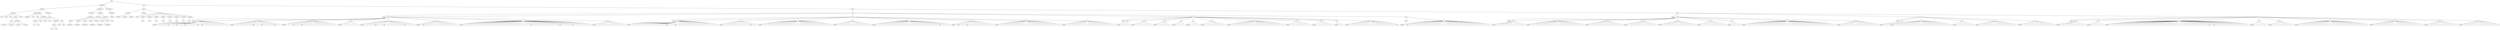 graph Tree {
	"t0" [label = "TEI"];
	"t1" [label = "teiHeader"];
	"t2" [label = "fileDesc"];
	"t3" [label = "titleStmt"];
	"t4" [label = "title"];
	"t5" [label = "title"];
	"t6" [label = "title"];
	"t7" [label = "author"];
	"t8" [label = "idno"];
	"t9" [label = "persName"];
	"t10" [label = "forename"];
	"t11" [label = "forename"];
	"t12" [label = "nameLink"];
	"t13" [label = "surname"];
	"t14" [label = "editor"];
	"t15" [label = "publicationStmt"];
	"t16" [label = "publisher"];
	"t17" [label = "idno"];
	"t18" [label = "idno"];
	"t19" [label = "availability"];
	"t20" [label = "licence"];
	"t21" [label = "ab"];
	"t22" [label = "ref"];
	"t23" [label = "sourceDesc"];
	"t24" [label = "bibl"];
	"t25" [label = "name"];
	"t26" [label = "idno"];
	"t27" [label = "idno"];
	"t28" [label = "availability"];
	"t29" [label = "licence"];
	"t30" [label = "ab"];
	"t31" [label = "ref"];
	"t32" [label = "bibl"];
	"t33" [label = "date"];
	"t34" [label = "idno"];
	"t35" [label = "profileDesc"];
	"t36" [label = "particDesc"];
	"t37" [label = "listPerson"];
	"t38" [label = "person"];
	"t39" [label = "persName"];
	"t40" [label = "person"];
	"t41" [label = "persName"];
	"t42" [label = "person"];
	"t43" [label = "persName"];
	"t44" [label = "person"];
	"t45" [label = "persName"];
	"t46" [label = "person"];
	"t47" [label = "persName"];
	"t48" [label = "person"];
	"t49" [label = "persName"];
	"t50" [label = "textClass"];
	"t51" [label = "keywords"];
	"t52" [label = "term"];
	"t53" [label = "term"];
	"t54" [label = "classCode"];
	"t55" [label = "revisionDesc"];
	"t56" [label = "listChange"];
	"t57" [label = "change"];
	"t58" [label = "text"];
	"t59" [label = "front"];
	"t60" [label = "docTitle"];
	"t61" [label = "titlePart"];
	"t62" [label = "titlePart"];
	"t63" [label = "titlePart"];
	"t64" [label = "docDate"];
	"t65" [label = "castList"];
	"t66" [label = "head"];
	"t67" [label = "castItem"];
	"t68" [label = "role"];
	"t69" [label = "castItem"];
	"t70" [label = "role"];
	"t71" [label = "castItem"];
	"t72" [label = "role"];
	"t73" [label = "castItem"];
	"t74" [label = "role"];
	"t75" [label = "castItem"];
	"t76" [label = "role"];
	"t77" [label = "castItem"];
	"t78" [label = "role"];
	"t79" [label = "castItem"];
	"t80" [label = "role"];
	"t81" [label = "castItem"];
	"t82" [label = "role"];
	"t83" [label = "body"];
	"t84" [label = "div"];
	"t85" [label = "head"];
	"t86" [label = "div"];
	"t87" [label = "head"];
	"t88" [label = "sp"];
	"t89" [label = "speaker"];
	"t90" [label = "l"];
	"t91" [label = "l"];
	"t92" [label = "note"];
	"t93" [label = "l"];
	"t94" [label = "note"];
	"t95" [label = "l"];
	"t96" [label = "note"];
	"t97" [label = "l"];
	"t98" [label = "l"];
	"t99" [label = "note"];
	"t100" [label = "note"];
	"t101" [label = "l"];
	"t102" [label = "l"];
	"t103" [label = "l"];
	"t104" [label = "l"];
	"t105" [label = "l"];
	"t106" [label = "l"];
	"t107" [label = "sp"];
	"t108" [label = "speaker"];
	"t109" [label = "l"];
	"t110" [label = "l"];
	"t111" [label = "l"];
	"t112" [label = "l"];
	"t113" [label = "note"];
	"t114" [label = "l"];
	"t115" [label = "note"];
	"t116" [label = "l"];
	"t117" [label = "l"];
	"t118" [label = "note"];
	"t119" [label = "l"];
	"t120" [label = "sp"];
	"t121" [label = "speaker"];
	"t122" [label = "l"];
	"t123" [label = "note"];
	"t124" [label = "l"];
	"t125" [label = "note"];
	"t126" [label = "l"];
	"t127" [label = "l"];
	"t128" [label = "l"];
	"t129" [label = "l"];
	"t130" [label = "l"];
	"t131" [label = "l"];
	"t132" [label = "l"];
	"t133" [label = "l"];
	"t134" [label = "sp"];
	"t135" [label = "speaker"];
	"t136" [label = "l"];
	"t137" [label = "l"];
	"t138" [label = "l"];
	"t139" [label = "l"];
	"t140" [label = "sp"];
	"t141" [label = "speaker"];
	"t142" [label = "l"];
	"t143" [label = "l"];
	"t144" [label = "note"];
	"t145" [label = "l"];
	"t146" [label = "note"];
	"t147" [label = "l"];
	"t148" [label = "l"];
	"t149" [label = "l"];
	"t150" [label = "l"];
	"t151" [label = "note"];
	"t152" [label = "l"];
	"t153" [label = "l"];
	"t154" [label = "sp"];
	"t155" [label = "speaker"];
	"t156" [label = "note"];
	"t157" [label = "l"];
	"t158" [label = "l"];
	"t159" [label = "l"];
	"t160" [label = "l"];
	"t161" [label = "l"];
	"t162" [label = "l"];
	"t163" [label = "l"];
	"t164" [label = "l"];
	"t165" [label = "sp"];
	"t166" [label = "speaker"];
	"t167" [label = "l"];
	"t168" [label = "l"];
	"t169" [label = "l"];
	"t170" [label = "l"];
	"t171" [label = "l"];
	"t172" [label = "l"];
	"t173" [label = "l"];
	"t174" [label = "l"];
	"t175" [label = "l"];
	"t176" [label = "l"];
	"t177" [label = "l"];
	"t178" [label = "l"];
	"t179" [label = "l"];
	"t180" [label = "l"];
	"t181" [label = "l"];
	"t182" [label = "l"];
	"t183" [label = "note"];
	"t184" [label = "l"];
	"t185" [label = "l"];
	"t186" [label = "l"];
	"t187" [label = "l"];
	"t188" [label = "l"];
	"t189" [label = "l"];
	"t190" [label = "note"];
	"t191" [label = "l"];
	"t192" [label = "l"];
	"t193" [label = "note"];
	"t194" [label = "l"];
	"t195" [label = "l"];
	"t196" [label = "l"];
	"t197" [label = "l"];
	"t198" [label = "sp"];
	"t199" [label = "speaker"];
	"t200" [label = "l"];
	"t201" [label = "l"];
	"t202" [label = "l"];
	"t203" [label = "l"];
	"t204" [label = "l"];
	"t205" [label = "l"];
	"t206" [label = "l"];
	"t207" [label = "div"];
	"t208" [label = "head"];
	"t209" [label = "sp"];
	"t210" [label = "speaker"];
	"t211" [label = "l"];
	"t212" [label = "l"];
	"t213" [label = "l"];
	"t214" [label = "l"];
	"t215" [label = "l"];
	"t216" [label = "l"];
	"t217" [label = "l"];
	"t218" [label = "l"];
	"t219" [label = "stage"];
	"t220" [label = "l"];
	"t221" [label = "note"];
	"t222" [label = "l"];
	"t223" [label = "l"];
	"t224" [label = "l"];
	"t225" [label = "l"];
	"t226" [label = "l"];
	"t227" [label = "l"];
	"t228" [label = "l"];
	"t229" [label = "l"];
	"t230" [label = "l"];
	"t231" [label = "l"];
	"t232" [label = "sp"];
	"t233" [label = "speaker"];
	"t234" [label = "l"];
	"t235" [label = "l"];
	"t236" [label = "l"];
	"t237" [label = "l"];
	"t238" [label = "l"];
	"t239" [label = "l"];
	"t240" [label = "note"];
	"t241" [label = "l"];
	"t242" [label = "sp"];
	"t243" [label = "speaker"];
	"t244" [label = "l"];
	"t245" [label = "l"];
	"t246" [label = "l"];
	"t247" [label = "l"];
	"t248" [label = "l"];
	"t249" [label = "l"];
	"t250" [label = "l"];
	"t251" [label = "l"];
	"t252" [label = "l"];
	"t253" [label = "l"];
	"t254" [label = "l"];
	"t255" [label = "l"];
	"t256" [label = "l"];
	"t257" [label = "l"];
	"t258" [label = "l"];
	"t259" [label = "l"];
	"t260" [label = "l"];
	"t261" [label = "sp"];
	"t262" [label = "speaker"];
	"t263" [label = "l"];
	"t264" [label = "l"];
	"t265" [label = "l"];
	"t266" [label = "l"];
	"t267" [label = "l"];
	"t268" [label = "l"];
	"t269" [label = "l"];
	"t270" [label = "l"];
	"t271" [label = "sp"];
	"t272" [label = "speaker"];
	"t273" [label = "l"];
	"t274" [label = "l"];
	"t275" [label = "l"];
	"t276" [label = "l"];
	"t277" [label = "l"];
	"t278" [label = "l"];
	"t279" [label = "l"];
	"t280" [label = "l"];
	"t281" [label = "l"];
	"t282" [label = "l"];
	"t283" [label = "l"];
	"t284" [label = "l"];
	"t285" [label = "l"];
	"t286" [label = "l"];
	"t287" [label = "l"];
	"t288" [label = "note"];
	"t289" [label = "l"];
	"t290" [label = "l"];
	"t291" [label = "sp"];
	"t292" [label = "speaker"];
	"t293" [label = "note"];
	"t294" [label = "l"];
	"t295" [label = "note"];
	"t296" [label = "l"];
	"t297" [label = "l"];
	"t298" [label = "l"];
	"t299" [label = "l"];
	"t300" [label = "l"];
	"t301" [label = "l"];
	"t302" [label = "sp"];
	"t303" [label = "speaker"];
	"t304" [label = "l"];
	"t305" [label = "l"];
	"t306" [label = "l"];
	"t307" [label = "l"];
	"t308" [label = "l"];
	"t309" [label = "l"];
	"t310" [label = "l"];
	"t311" [label = "l"];
	"t312" [label = "l"];
	"t313" [label = "l"];
	"t314" [label = "l"];
	"t315" [label = "l"];
	"t316" [label = "l"];
	"t317" [label = "l"];
	"t318" [label = "l"];
	"t319" [label = "sp"];
	"t320" [label = "speaker"];
	"t321" [label = "l"];
	"t322" [label = "l"];
	"t323" [label = "l"];
	"t324" [label = "l"];
	"t325" [label = "l"];
	"t326" [label = "l"];
	"t327" [label = "l"];
	"t328" [label = "l"];
	"t329" [label = "l"];
	"t330" [label = "l"];
	"t331" [label = "l"];
	"t332" [label = "l"];
	"t333" [label = "div"];
	"t334" [label = "head"];
	"t335" [label = "sp"];
	"t336" [label = "speaker"];
	"t337" [label = "l"];
	"t338" [label = "l"];
	"t339" [label = "sp"];
	"t340" [label = "speaker"];
	"t341" [label = "l"];
	"t342" [label = "l"];
	"t343" [label = "l"];
	"t344" [label = "l"];
	"t345" [label = "sp"];
	"t346" [label = "speaker"];
	"t347" [label = "l"];
	"t348" [label = "l"];
	"t349" [label = "l"];
	"t350" [label = "sp"];
	"t351" [label = "speaker"];
	"t352" [label = "l"];
	"t353" [label = "l"];
	"t354" [label = "sp"];
	"t355" [label = "speaker"];
	"t356" [label = "l"];
	"t357" [label = "l"];
	"t358" [label = "sp"];
	"t359" [label = "speaker"];
	"t360" [label = "l"];
	"t361" [label = "l"];
	"t362" [label = "l"];
	"t363" [label = "l"];
	"t364" [label = "l"];
	"t365" [label = "sp"];
	"t366" [label = "speaker"];
	"t367" [label = "l"];
	"t368" [label = "l"];
	"t369" [label = "l"];
	"t370" [label = "l"];
	"t371" [label = "l"];
	"t372" [label = "l"];
	"t373" [label = "l"];
	"t374" [label = "l"];
	"t375" [label = "l"];
	"t376" [label = "l"];
	"t377" [label = "l"];
	"t378" [label = "l"];
	"t379" [label = "l"];
	"t380" [label = "sp"];
	"t381" [label = "speaker"];
	"t382" [label = "l"];
	"t383" [label = "l"];
	"t384" [label = "l"];
	"t385" [label = "l"];
	"t386" [label = "l"];
	"t387" [label = "sp"];
	"t388" [label = "speaker"];
	"t389" [label = "l"];
	"t390" [label = "l"];
	"t391" [label = "l"];
	"t392" [label = "l"];
	"t393" [label = "sp"];
	"t394" [label = "speaker"];
	"t395" [label = "l"];
	"t396" [label = "sp"];
	"t397" [label = "speaker"];
	"t398" [label = "l"];
	"t399" [label = "l"];
	"t400" [label = "l"];
	"t401" [label = "l"];
	"t402" [label = "l"];
	"t403" [label = "l"];
	"t404" [label = "l"];
	"t405" [label = "l"];
	"t406" [label = "l"];
	"t407" [label = "l"];
	"t408" [label = "l"];
	"t409" [label = "note"];
	"t410" [label = "div"];
	"t411" [label = "head"];
	"t412" [label = "sp"];
	"t413" [label = "speaker"];
	"t414" [label = "note"];
	"t415" [label = "l"];
	"t416" [label = "l"];
	"t417" [label = "l"];
	"t418" [label = "l"];
	"t419" [label = "l"];
	"t420" [label = "l"];
	"t421" [label = "l"];
	"t422" [label = "l"];
	"t423" [label = "l"];
	"t424" [label = "l"];
	"t425" [label = "l"];
	"t426" [label = "l"];
	"t427" [label = "l"];
	"t428" [label = "l"];
	"t429" [label = "l"];
	"t430" [label = "l"];
	"t431" [label = "l"];
	"t432" [label = "l"];
	"t433" [label = "l"];
	"t434" [label = "l"];
	"t435" [label = "div"];
	"t436" [label = "head"];
	"t437" [label = "div"];
	"t438" [label = "head"];
	"t439" [label = "sp"];
	"t440" [label = "speaker"];
	"t441" [label = "l"];
	"t442" [label = "l"];
	"t443" [label = "l"];
	"t444" [label = "l"];
	"t445" [label = "l"];
	"t446" [label = "l"];
	"t447" [label = "l"];
	"t448" [label = "sp"];
	"t449" [label = "speaker"];
	"t450" [label = "l"];
	"t451" [label = "l"];
	"t452" [label = "l"];
	"t453" [label = "l"];
	"t454" [label = "l"];
	"t455" [label = "l"];
	"t456" [label = "l"];
	"t457" [label = "l"];
	"t458" [label = "l"];
	"t459" [label = "l"];
	"t460" [label = "l"];
	"t461" [label = "l"];
	"t462" [label = "l"];
	"t463" [label = "sp"];
	"t464" [label = "speaker"];
	"t465" [label = "l"];
	"t466" [label = "l"];
	"t467" [label = "l"];
	"t468" [label = "l"];
	"t469" [label = "l"];
	"t470" [label = "l"];
	"t471" [label = "l"];
	"t472" [label = "l"];
	"t473" [label = "sp"];
	"t474" [label = "speaker"];
	"t475" [label = "l"];
	"t476" [label = "l"];
	"t477" [label = "l"];
	"t478" [label = "l"];
	"t479" [label = "l"];
	"t480" [label = "l"];
	"t481" [label = "l"];
	"t482" [label = "sp"];
	"t483" [label = "speaker"];
	"t484" [label = "l"];
	"t485" [label = "l"];
	"t486" [label = "l"];
	"t487" [label = "l"];
	"t488" [label = "l"];
	"t489" [label = "l"];
	"t490" [label = "l"];
	"t491" [label = "l"];
	"t492" [label = "sp"];
	"t493" [label = "speaker"];
	"t494" [label = "l"];
	"t495" [label = "l"];
	"t496" [label = "l"];
	"t497" [label = "l"];
	"t498" [label = "l"];
	"t499" [label = "l"];
	"t500" [label = "sp"];
	"t501" [label = "speaker"];
	"t502" [label = "l"];
	"t503" [label = "l"];
	"t504" [label = "sp"];
	"t505" [label = "speaker"];
	"t506" [label = "l"];
	"t507" [label = "l"];
	"t508" [label = "l"];
	"t509" [label = "l"];
	"t510" [label = "l"];
	"t511" [label = "l"];
	"t512" [label = "l"];
	"t513" [label = "l"];
	"t514" [label = "l"];
	"t515" [label = "l"];
	"t516" [label = "l"];
	"t517" [label = "l"];
	"t518" [label = "l"];
	"t519" [label = "l"];
	"t520" [label = "l"];
	"t521" [label = "l"];
	"t522" [label = "l"];
	"t523" [label = "l"];
	"t524" [label = "l"];
	"t525" [label = "l"];
	"t526" [label = "l"];
	"t527" [label = "l"];
	"t528" [label = "sp"];
	"t529" [label = "speaker"];
	"t530" [label = "l"];
	"t531" [label = "l"];
	"t532" [label = "l"];
	"t533" [label = "l"];
	"t534" [label = "l"];
	"t535" [label = "l"];
	"t536" [label = "l"];
	"t537" [label = "l"];
	"t538" [label = "l"];
	"t539" [label = "div"];
	"t540" [label = "head"];
	"t541" [label = "sp"];
	"t542" [label = "speaker"];
	"t543" [label = "l"];
	"t544" [label = "sp"];
	"t545" [label = "speaker"];
	"t546" [label = "l"];
	"t547" [label = "l"];
	"t548" [label = "l"];
	"t549" [label = "l"];
	"t550" [label = "l"];
	"t551" [label = "l"];
	"t552" [label = "l"];
	"t553" [label = "l"];
	"t554" [label = "l"];
	"t555" [label = "l"];
	"t556" [label = "l"];
	"t557" [label = "l"];
	"t558" [label = "l"];
	"t559" [label = "l"];
	"t560" [label = "sp"];
	"t561" [label = "speaker"];
	"t562" [label = "l"];
	"t563" [label = "l"];
	"t564" [label = "l"];
	"t565" [label = "l"];
	"t566" [label = "sp"];
	"t567" [label = "speaker"];
	"t568" [label = "l"];
	"t569" [label = "l"];
	"t570" [label = "l"];
	"t571" [label = "l"];
	"t572" [label = "l"];
	"t573" [label = "l"];
	"t574" [label = "l"];
	"t575" [label = "l"];
	"t576" [label = "l"];
	"t577" [label = "sp"];
	"t578" [label = "speaker"];
	"t579" [label = "l"];
	"t580" [label = "l"];
	"t581" [label = "l"];
	"t582" [label = "l"];
	"t583" [label = "l"];
	"t584" [label = "l"];
	"t585" [label = "l"];
	"t586" [label = "l"];
	"t587" [label = "div"];
	"t588" [label = "head"];
	"t589" [label = "sp"];
	"t590" [label = "speaker"];
	"t591" [label = "l"];
	"t592" [label = "l"];
	"t593" [label = "l"];
	"t594" [label = "l"];
	"t595" [label = "l"];
	"t596" [label = "l"];
	"t597" [label = "sp"];
	"t598" [label = "speaker"];
	"t599" [label = "l"];
	"t600" [label = "l"];
	"t601" [label = "l"];
	"t602" [label = "sp"];
	"t603" [label = "speaker"];
	"t604" [label = "l"];
	"t605" [label = "l"];
	"t606" [label = "l"];
	"t607" [label = "l"];
	"t608" [label = "l"];
	"t609" [label = "l"];
	"t610" [label = "l"];
	"t611" [label = "l"];
	"t612" [label = "l"];
	"t613" [label = "l"];
	"t614" [label = "l"];
	"t615" [label = "l"];
	"t616" [label = "l"];
	"t617" [label = "l"];
	"t618" [label = "l"];
	"t619" [label = "l"];
	"t620" [label = "l"];
	"t621" [label = "l"];
	"t622" [label = "l"];
	"t623" [label = "l"];
	"t624" [label = "l"];
	"t625" [label = "l"];
	"t626" [label = "l"];
	"t627" [label = "l"];
	"t628" [label = "note"];
	"t629" [label = "note"];
	"t630" [label = "l"];
	"t631" [label = "l"];
	"t632" [label = "l"];
	"t633" [label = "l"];
	"t634" [label = "l"];
	"t635" [label = "l"];
	"t636" [label = "l"];
	"t637" [label = "l"];
	"t638" [label = "sp"];
	"t639" [label = "speaker"];
	"t640" [label = "l"];
	"t641" [label = "l"];
	"t642" [label = "l"];
	"t643" [label = "sp"];
	"t644" [label = "speaker"];
	"t645" [label = "l"];
	"t646" [label = "l"];
	"t647" [label = "l"];
	"t648" [label = "l"];
	"t649" [label = "l"];
	"t650" [label = "sp"];
	"t651" [label = "speaker"];
	"t652" [label = "l"];
	"t653" [label = "l"];
	"t654" [label = "l"];
	"t655" [label = "l"];
	"t656" [label = "l"];
	"t657" [label = "l"];
	"t658" [label = "l"];
	"t659" [label = "l"];
	"t660" [label = "l"];
	"t661" [label = "l"];
	"t662" [label = "l"];
	"t663" [label = "l"];
	"t664" [label = "l"];
	"t665" [label = "l"];
	"t666" [label = "l"];
	"t667" [label = "l"];
	"t668" [label = "l"];
	"t669" [label = "sp"];
	"t670" [label = "speaker"];
	"t671" [label = "l"];
	"t672" [label = "l"];
	"t673" [label = "l"];
	"t674" [label = "l"];
	"t675" [label = "l"];
	"t676" [label = "l"];
	"t677" [label = "l"];
	"t678" [label = "l"];
	"t679" [label = "l"];
	"t680" [label = "l"];
	"t681" [label = "l"];
	"t682" [label = "l"];
	"t683" [label = "sp"];
	"t684" [label = "speaker"];
	"t685" [label = "l"];
	"t686" [label = "l"];
	"t687" [label = "l"];
	"t688" [label = "l"];
	"t689" [label = "l"];
	"t690" [label = "l"];
	"t691" [label = "l"];
	"t692" [label = "sp"];
	"t693" [label = "speaker"];
	"t694" [label = "l"];
	"t695" [label = "l"];
	"t696" [label = "l"];
	"t697" [label = "l"];
	"t698" [label = "l"];
	"t699" [label = "l"];
	"t700" [label = "l"];
	"t701" [label = "l"];
	"t702" [label = "l"];
	"t0" -- "t1";
	"t1" -- "t2";
	"t2" -- "t3";
	"t3" -- "t4";
	"t3" -- "t5";
	"t3" -- "t6";
	"t3" -- "t7";
	"t7" -- "t8";
	"t7" -- "t9";
	"t9" -- "t10";
	"t9" -- "t11";
	"t9" -- "t12";
	"t9" -- "t13";
	"t3" -- "t14";
	"t2" -- "t15";
	"t15" -- "t16";
	"t15" -- "t17";
	"t15" -- "t18";
	"t15" -- "t19";
	"t19" -- "t20";
	"t20" -- "t21";
	"t20" -- "t22";
	"t2" -- "t23";
	"t23" -- "t24";
	"t24" -- "t25";
	"t24" -- "t26";
	"t24" -- "t27";
	"t24" -- "t28";
	"t28" -- "t29";
	"t29" -- "t30";
	"t29" -- "t31";
	"t24" -- "t32";
	"t32" -- "t33";
	"t32" -- "t34";
	"t1" -- "t35";
	"t35" -- "t36";
	"t36" -- "t37";
	"t37" -- "t38";
	"t38" -- "t39";
	"t37" -- "t40";
	"t40" -- "t41";
	"t37" -- "t42";
	"t42" -- "t43";
	"t37" -- "t44";
	"t44" -- "t45";
	"t37" -- "t46";
	"t46" -- "t47";
	"t37" -- "t48";
	"t48" -- "t49";
	"t35" -- "t50";
	"t50" -- "t51";
	"t51" -- "t52";
	"t51" -- "t53";
	"t50" -- "t54";
	"t1" -- "t55";
	"t55" -- "t56";
	"t56" -- "t57";
	"t0" -- "t58";
	"t58" -- "t59";
	"t59" -- "t60";
	"t60" -- "t61";
	"t60" -- "t62";
	"t60" -- "t63";
	"t59" -- "t64";
	"t59" -- "t65";
	"t65" -- "t66";
	"t65" -- "t67";
	"t67" -- "t68";
	"t65" -- "t69";
	"t69" -- "t70";
	"t65" -- "t71";
	"t71" -- "t72";
	"t65" -- "t73";
	"t73" -- "t74";
	"t65" -- "t75";
	"t75" -- "t76";
	"t65" -- "t77";
	"t77" -- "t78";
	"t65" -- "t79";
	"t79" -- "t80";
	"t65" -- "t81";
	"t81" -- "t82";
	"t58" -- "t83";
	"t83" -- "t84";
	"t84" -- "t85";
	"t84" -- "t86";
	"t86" -- "t87";
	"t86" -- "t88";
	"t88" -- "t89";
	"t88" -- "t90";
	"t88" -- "t91";
	"t88" -- "t92";
	"t88" -- "t93";
	"t88" -- "t94";
	"t88" -- "t95";
	"t88" -- "t96";
	"t88" -- "t97";
	"t88" -- "t98";
	"t88" -- "t99";
	"t88" -- "t100";
	"t88" -- "t101";
	"t88" -- "t102";
	"t88" -- "t103";
	"t88" -- "t104";
	"t88" -- "t105";
	"t88" -- "t106";
	"t86" -- "t107";
	"t107" -- "t108";
	"t107" -- "t109";
	"t107" -- "t110";
	"t107" -- "t111";
	"t107" -- "t112";
	"t107" -- "t113";
	"t107" -- "t114";
	"t107" -- "t115";
	"t107" -- "t116";
	"t107" -- "t117";
	"t107" -- "t118";
	"t107" -- "t119";
	"t86" -- "t120";
	"t120" -- "t121";
	"t120" -- "t122";
	"t120" -- "t123";
	"t120" -- "t124";
	"t120" -- "t125";
	"t120" -- "t126";
	"t120" -- "t127";
	"t120" -- "t128";
	"t120" -- "t129";
	"t120" -- "t130";
	"t120" -- "t131";
	"t120" -- "t132";
	"t120" -- "t133";
	"t86" -- "t134";
	"t134" -- "t135";
	"t134" -- "t136";
	"t134" -- "t137";
	"t134" -- "t138";
	"t134" -- "t139";
	"t86" -- "t140";
	"t140" -- "t141";
	"t140" -- "t142";
	"t140" -- "t143";
	"t140" -- "t144";
	"t140" -- "t145";
	"t140" -- "t146";
	"t140" -- "t147";
	"t140" -- "t148";
	"t140" -- "t149";
	"t140" -- "t150";
	"t140" -- "t151";
	"t140" -- "t152";
	"t140" -- "t153";
	"t86" -- "t154";
	"t154" -- "t155";
	"t154" -- "t156";
	"t154" -- "t157";
	"t154" -- "t158";
	"t154" -- "t159";
	"t154" -- "t160";
	"t154" -- "t161";
	"t154" -- "t162";
	"t154" -- "t163";
	"t154" -- "t164";
	"t86" -- "t165";
	"t165" -- "t166";
	"t165" -- "t167";
	"t165" -- "t168";
	"t165" -- "t169";
	"t165" -- "t170";
	"t165" -- "t171";
	"t165" -- "t172";
	"t165" -- "t173";
	"t165" -- "t174";
	"t165" -- "t175";
	"t165" -- "t176";
	"t165" -- "t177";
	"t165" -- "t178";
	"t165" -- "t179";
	"t165" -- "t180";
	"t165" -- "t181";
	"t165" -- "t182";
	"t165" -- "t183";
	"t165" -- "t184";
	"t165" -- "t185";
	"t165" -- "t186";
	"t165" -- "t187";
	"t165" -- "t188";
	"t165" -- "t189";
	"t165" -- "t190";
	"t165" -- "t191";
	"t165" -- "t192";
	"t165" -- "t193";
	"t165" -- "t194";
	"t165" -- "t195";
	"t165" -- "t196";
	"t165" -- "t197";
	"t86" -- "t198";
	"t198" -- "t199";
	"t198" -- "t200";
	"t198" -- "t201";
	"t198" -- "t202";
	"t198" -- "t203";
	"t198" -- "t204";
	"t198" -- "t205";
	"t198" -- "t206";
	"t84" -- "t207";
	"t207" -- "t208";
	"t207" -- "t209";
	"t209" -- "t210";
	"t209" -- "t211";
	"t209" -- "t212";
	"t209" -- "t213";
	"t209" -- "t214";
	"t209" -- "t215";
	"t209" -- "t216";
	"t209" -- "t217";
	"t209" -- "t218";
	"t209" -- "t219";
	"t209" -- "t220";
	"t209" -- "t221";
	"t209" -- "t222";
	"t209" -- "t223";
	"t209" -- "t224";
	"t209" -- "t225";
	"t209" -- "t226";
	"t209" -- "t227";
	"t209" -- "t228";
	"t209" -- "t229";
	"t209" -- "t230";
	"t209" -- "t231";
	"t207" -- "t232";
	"t232" -- "t233";
	"t232" -- "t234";
	"t232" -- "t235";
	"t232" -- "t236";
	"t232" -- "t237";
	"t232" -- "t238";
	"t232" -- "t239";
	"t232" -- "t240";
	"t232" -- "t241";
	"t207" -- "t242";
	"t242" -- "t243";
	"t242" -- "t244";
	"t242" -- "t245";
	"t242" -- "t246";
	"t242" -- "t247";
	"t242" -- "t248";
	"t242" -- "t249";
	"t242" -- "t250";
	"t242" -- "t251";
	"t242" -- "t252";
	"t242" -- "t253";
	"t242" -- "t254";
	"t242" -- "t255";
	"t242" -- "t256";
	"t242" -- "t257";
	"t242" -- "t258";
	"t242" -- "t259";
	"t242" -- "t260";
	"t207" -- "t261";
	"t261" -- "t262";
	"t261" -- "t263";
	"t261" -- "t264";
	"t261" -- "t265";
	"t261" -- "t266";
	"t261" -- "t267";
	"t261" -- "t268";
	"t261" -- "t269";
	"t261" -- "t270";
	"t207" -- "t271";
	"t271" -- "t272";
	"t271" -- "t273";
	"t271" -- "t274";
	"t271" -- "t275";
	"t271" -- "t276";
	"t271" -- "t277";
	"t271" -- "t278";
	"t271" -- "t279";
	"t271" -- "t280";
	"t271" -- "t281";
	"t271" -- "t282";
	"t271" -- "t283";
	"t271" -- "t284";
	"t271" -- "t285";
	"t271" -- "t286";
	"t271" -- "t287";
	"t271" -- "t288";
	"t271" -- "t289";
	"t271" -- "t290";
	"t207" -- "t291";
	"t291" -- "t292";
	"t291" -- "t293";
	"t291" -- "t294";
	"t291" -- "t295";
	"t291" -- "t296";
	"t291" -- "t297";
	"t291" -- "t298";
	"t291" -- "t299";
	"t291" -- "t300";
	"t291" -- "t301";
	"t207" -- "t302";
	"t302" -- "t303";
	"t302" -- "t304";
	"t302" -- "t305";
	"t302" -- "t306";
	"t302" -- "t307";
	"t302" -- "t308";
	"t302" -- "t309";
	"t302" -- "t310";
	"t302" -- "t311";
	"t302" -- "t312";
	"t302" -- "t313";
	"t302" -- "t314";
	"t302" -- "t315";
	"t302" -- "t316";
	"t302" -- "t317";
	"t302" -- "t318";
	"t207" -- "t319";
	"t319" -- "t320";
	"t319" -- "t321";
	"t319" -- "t322";
	"t319" -- "t323";
	"t319" -- "t324";
	"t319" -- "t325";
	"t319" -- "t326";
	"t319" -- "t327";
	"t319" -- "t328";
	"t319" -- "t329";
	"t319" -- "t330";
	"t319" -- "t331";
	"t319" -- "t332";
	"t84" -- "t333";
	"t333" -- "t334";
	"t333" -- "t335";
	"t335" -- "t336";
	"t335" -- "t337";
	"t335" -- "t338";
	"t333" -- "t339";
	"t339" -- "t340";
	"t339" -- "t341";
	"t339" -- "t342";
	"t339" -- "t343";
	"t339" -- "t344";
	"t333" -- "t345";
	"t345" -- "t346";
	"t345" -- "t347";
	"t345" -- "t348";
	"t345" -- "t349";
	"t333" -- "t350";
	"t350" -- "t351";
	"t350" -- "t352";
	"t350" -- "t353";
	"t333" -- "t354";
	"t354" -- "t355";
	"t354" -- "t356";
	"t354" -- "t357";
	"t333" -- "t358";
	"t358" -- "t359";
	"t358" -- "t360";
	"t358" -- "t361";
	"t358" -- "t362";
	"t358" -- "t363";
	"t358" -- "t364";
	"t333" -- "t365";
	"t365" -- "t366";
	"t365" -- "t367";
	"t365" -- "t368";
	"t365" -- "t369";
	"t365" -- "t370";
	"t365" -- "t371";
	"t365" -- "t372";
	"t365" -- "t373";
	"t365" -- "t374";
	"t365" -- "t375";
	"t365" -- "t376";
	"t365" -- "t377";
	"t365" -- "t378";
	"t365" -- "t379";
	"t333" -- "t380";
	"t380" -- "t381";
	"t380" -- "t382";
	"t380" -- "t383";
	"t380" -- "t384";
	"t380" -- "t385";
	"t380" -- "t386";
	"t333" -- "t387";
	"t387" -- "t388";
	"t387" -- "t389";
	"t387" -- "t390";
	"t387" -- "t391";
	"t387" -- "t392";
	"t333" -- "t393";
	"t393" -- "t394";
	"t393" -- "t395";
	"t333" -- "t396";
	"t396" -- "t397";
	"t396" -- "t398";
	"t396" -- "t399";
	"t396" -- "t400";
	"t396" -- "t401";
	"t396" -- "t402";
	"t396" -- "t403";
	"t396" -- "t404";
	"t396" -- "t405";
	"t396" -- "t406";
	"t396" -- "t407";
	"t396" -- "t408";
	"t396" -- "t409";
	"t84" -- "t410";
	"t410" -- "t411";
	"t410" -- "t412";
	"t412" -- "t413";
	"t412" -- "t414";
	"t412" -- "t415";
	"t412" -- "t416";
	"t412" -- "t417";
	"t412" -- "t418";
	"t412" -- "t419";
	"t412" -- "t420";
	"t412" -- "t421";
	"t412" -- "t422";
	"t412" -- "t423";
	"t412" -- "t424";
	"t412" -- "t425";
	"t412" -- "t426";
	"t412" -- "t427";
	"t412" -- "t428";
	"t412" -- "t429";
	"t412" -- "t430";
	"t412" -- "t431";
	"t412" -- "t432";
	"t412" -- "t433";
	"t412" -- "t434";
	"t83" -- "t435";
	"t435" -- "t436";
	"t435" -- "t437";
	"t437" -- "t438";
	"t437" -- "t439";
	"t439" -- "t440";
	"t439" -- "t441";
	"t439" -- "t442";
	"t439" -- "t443";
	"t439" -- "t444";
	"t439" -- "t445";
	"t439" -- "t446";
	"t439" -- "t447";
	"t437" -- "t448";
	"t448" -- "t449";
	"t448" -- "t450";
	"t448" -- "t451";
	"t448" -- "t452";
	"t448" -- "t453";
	"t448" -- "t454";
	"t448" -- "t455";
	"t448" -- "t456";
	"t448" -- "t457";
	"t448" -- "t458";
	"t448" -- "t459";
	"t448" -- "t460";
	"t448" -- "t461";
	"t448" -- "t462";
	"t437" -- "t463";
	"t463" -- "t464";
	"t463" -- "t465";
	"t463" -- "t466";
	"t463" -- "t467";
	"t463" -- "t468";
	"t463" -- "t469";
	"t463" -- "t470";
	"t463" -- "t471";
	"t463" -- "t472";
	"t437" -- "t473";
	"t473" -- "t474";
	"t473" -- "t475";
	"t473" -- "t476";
	"t473" -- "t477";
	"t473" -- "t478";
	"t473" -- "t479";
	"t473" -- "t480";
	"t473" -- "t481";
	"t437" -- "t482";
	"t482" -- "t483";
	"t482" -- "t484";
	"t482" -- "t485";
	"t482" -- "t486";
	"t482" -- "t487";
	"t482" -- "t488";
	"t482" -- "t489";
	"t482" -- "t490";
	"t482" -- "t491";
	"t437" -- "t492";
	"t492" -- "t493";
	"t492" -- "t494";
	"t492" -- "t495";
	"t492" -- "t496";
	"t492" -- "t497";
	"t492" -- "t498";
	"t492" -- "t499";
	"t437" -- "t500";
	"t500" -- "t501";
	"t500" -- "t502";
	"t500" -- "t503";
	"t437" -- "t504";
	"t504" -- "t505";
	"t504" -- "t506";
	"t504" -- "t507";
	"t504" -- "t508";
	"t504" -- "t509";
	"t504" -- "t510";
	"t504" -- "t511";
	"t504" -- "t512";
	"t504" -- "t513";
	"t504" -- "t514";
	"t504" -- "t515";
	"t504" -- "t516";
	"t504" -- "t517";
	"t504" -- "t518";
	"t504" -- "t519";
	"t504" -- "t520";
	"t504" -- "t521";
	"t504" -- "t522";
	"t504" -- "t523";
	"t504" -- "t524";
	"t504" -- "t525";
	"t504" -- "t526";
	"t504" -- "t527";
	"t437" -- "t528";
	"t528" -- "t529";
	"t528" -- "t530";
	"t528" -- "t531";
	"t528" -- "t532";
	"t528" -- "t533";
	"t528" -- "t534";
	"t528" -- "t535";
	"t528" -- "t536";
	"t528" -- "t537";
	"t528" -- "t538";
	"t435" -- "t539";
	"t539" -- "t540";
	"t539" -- "t541";
	"t541" -- "t542";
	"t541" -- "t543";
	"t539" -- "t544";
	"t544" -- "t545";
	"t544" -- "t546";
	"t544" -- "t547";
	"t544" -- "t548";
	"t544" -- "t549";
	"t544" -- "t550";
	"t544" -- "t551";
	"t544" -- "t552";
	"t544" -- "t553";
	"t544" -- "t554";
	"t544" -- "t555";
	"t544" -- "t556";
	"t544" -- "t557";
	"t544" -- "t558";
	"t544" -- "t559";
	"t539" -- "t560";
	"t560" -- "t561";
	"t560" -- "t562";
	"t560" -- "t563";
	"t560" -- "t564";
	"t560" -- "t565";
	"t539" -- "t566";
	"t566" -- "t567";
	"t566" -- "t568";
	"t566" -- "t569";
	"t566" -- "t570";
	"t566" -- "t571";
	"t566" -- "t572";
	"t566" -- "t573";
	"t566" -- "t574";
	"t566" -- "t575";
	"t566" -- "t576";
	"t539" -- "t577";
	"t577" -- "t578";
	"t577" -- "t579";
	"t577" -- "t580";
	"t577" -- "t581";
	"t577" -- "t582";
	"t577" -- "t583";
	"t577" -- "t584";
	"t577" -- "t585";
	"t577" -- "t586";
	"t435" -- "t587";
	"t587" -- "t588";
	"t587" -- "t589";
	"t589" -- "t590";
	"t589" -- "t591";
	"t589" -- "t592";
	"t589" -- "t593";
	"t589" -- "t594";
	"t589" -- "t595";
	"t589" -- "t596";
	"t587" -- "t597";
	"t597" -- "t598";
	"t597" -- "t599";
	"t597" -- "t600";
	"t597" -- "t601";
	"t587" -- "t602";
	"t602" -- "t603";
	"t602" -- "t604";
	"t602" -- "t605";
	"t602" -- "t606";
	"t602" -- "t607";
	"t602" -- "t608";
	"t602" -- "t609";
	"t602" -- "t610";
	"t602" -- "t611";
	"t602" -- "t612";
	"t602" -- "t613";
	"t602" -- "t614";
	"t602" -- "t615";
	"t602" -- "t616";
	"t602" -- "t617";
	"t602" -- "t618";
	"t602" -- "t619";
	"t602" -- "t620";
	"t602" -- "t621";
	"t602" -- "t622";
	"t602" -- "t623";
	"t602" -- "t624";
	"t602" -- "t625";
	"t602" -- "t626";
	"t602" -- "t627";
	"t602" -- "t628";
	"t602" -- "t629";
	"t602" -- "t630";
	"t602" -- "t631";
	"t602" -- "t632";
	"t602" -- "t633";
	"t602" -- "t634";
	"t602" -- "t635";
	"t602" -- "t636";
	"t602" -- "t637";
	"t587" -- "t638";
	"t638" -- "t639";
	"t638" -- "t640";
	"t638" -- "t641";
	"t638" -- "t642";
	"t587" -- "t643";
	"t643" -- "t644";
	"t643" -- "t645";
	"t643" -- "t646";
	"t643" -- "t647";
	"t643" -- "t648";
	"t643" -- "t649";
	"t587" -- "t650";
	"t650" -- "t651";
	"t650" -- "t652";
	"t650" -- "t653";
	"t650" -- "t654";
	"t650" -- "t655";
	"t650" -- "t656";
	"t650" -- "t657";
	"t650" -- "t658";
	"t650" -- "t659";
	"t650" -- "t660";
	"t650" -- "t661";
	"t650" -- "t662";
	"t650" -- "t663";
	"t650" -- "t664";
	"t650" -- "t665";
	"t650" -- "t666";
	"t650" -- "t667";
	"t650" -- "t668";
	"t587" -- "t669";
	"t669" -- "t670";
	"t669" -- "t671";
	"t669" -- "t672";
	"t669" -- "t673";
	"t669" -- "t674";
	"t669" -- "t675";
	"t669" -- "t676";
	"t669" -- "t677";
	"t669" -- "t678";
	"t669" -- "t679";
	"t669" -- "t680";
	"t669" -- "t681";
	"t669" -- "t682";
	"t587" -- "t683";
	"t683" -- "t684";
	"t683" -- "t685";
	"t683" -- "t686";
	"t683" -- "t687";
	"t683" -- "t688";
	"t683" -- "t689";
	"t683" -- "t690";
	"t683" -- "t691";
	"t587" -- "t692";
	"t692" -- "t693";
	"t692" -- "t694";
	"t692" -- "t695";
	"t692" -- "t696";
	"t692" -- "t697";
	"t692" -- "t698";
	"t692" -- "t699";
	"t692" -- "t700";
	"t692" -- "t701";
	"t692" -- "t702";
}
